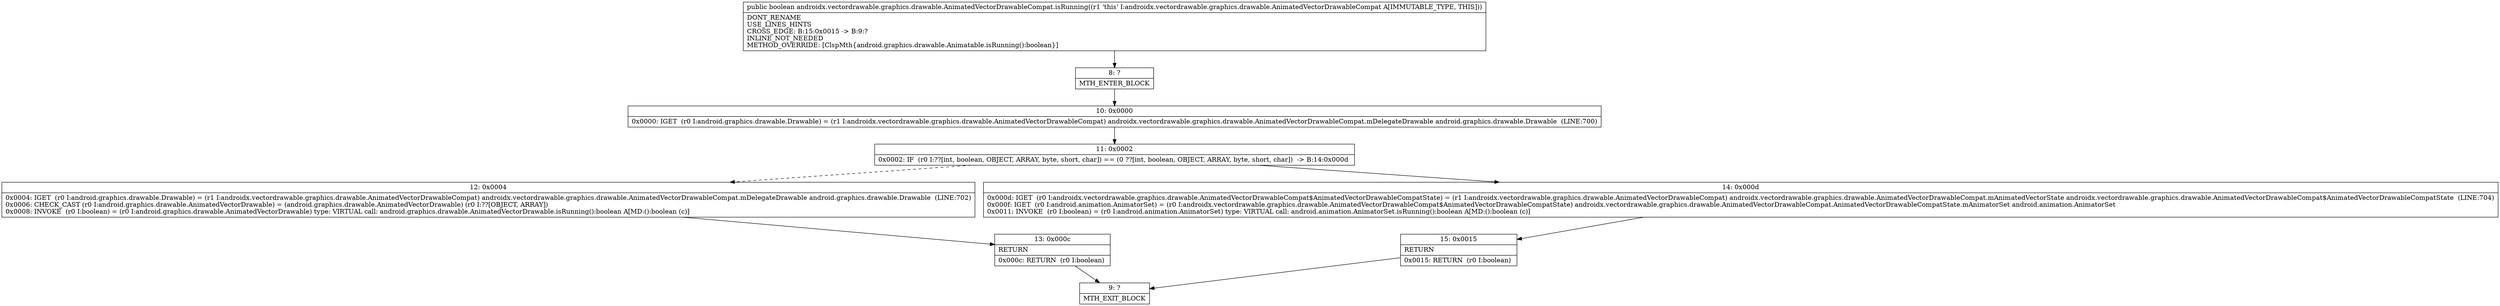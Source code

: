digraph "CFG forandroidx.vectordrawable.graphics.drawable.AnimatedVectorDrawableCompat.isRunning()Z" {
Node_8 [shape=record,label="{8\:\ ?|MTH_ENTER_BLOCK\l}"];
Node_10 [shape=record,label="{10\:\ 0x0000|0x0000: IGET  (r0 I:android.graphics.drawable.Drawable) = (r1 I:androidx.vectordrawable.graphics.drawable.AnimatedVectorDrawableCompat) androidx.vectordrawable.graphics.drawable.AnimatedVectorDrawableCompat.mDelegateDrawable android.graphics.drawable.Drawable  (LINE:700)\l}"];
Node_11 [shape=record,label="{11\:\ 0x0002|0x0002: IF  (r0 I:??[int, boolean, OBJECT, ARRAY, byte, short, char]) == (0 ??[int, boolean, OBJECT, ARRAY, byte, short, char])  \-\> B:14:0x000d \l}"];
Node_12 [shape=record,label="{12\:\ 0x0004|0x0004: IGET  (r0 I:android.graphics.drawable.Drawable) = (r1 I:androidx.vectordrawable.graphics.drawable.AnimatedVectorDrawableCompat) androidx.vectordrawable.graphics.drawable.AnimatedVectorDrawableCompat.mDelegateDrawable android.graphics.drawable.Drawable  (LINE:702)\l0x0006: CHECK_CAST (r0 I:android.graphics.drawable.AnimatedVectorDrawable) = (android.graphics.drawable.AnimatedVectorDrawable) (r0 I:??[OBJECT, ARRAY]) \l0x0008: INVOKE  (r0 I:boolean) = (r0 I:android.graphics.drawable.AnimatedVectorDrawable) type: VIRTUAL call: android.graphics.drawable.AnimatedVectorDrawable.isRunning():boolean A[MD:():boolean (c)]\l}"];
Node_13 [shape=record,label="{13\:\ 0x000c|RETURN\l|0x000c: RETURN  (r0 I:boolean) \l}"];
Node_9 [shape=record,label="{9\:\ ?|MTH_EXIT_BLOCK\l}"];
Node_14 [shape=record,label="{14\:\ 0x000d|0x000d: IGET  (r0 I:androidx.vectordrawable.graphics.drawable.AnimatedVectorDrawableCompat$AnimatedVectorDrawableCompatState) = (r1 I:androidx.vectordrawable.graphics.drawable.AnimatedVectorDrawableCompat) androidx.vectordrawable.graphics.drawable.AnimatedVectorDrawableCompat.mAnimatedVectorState androidx.vectordrawable.graphics.drawable.AnimatedVectorDrawableCompat$AnimatedVectorDrawableCompatState  (LINE:704)\l0x000f: IGET  (r0 I:android.animation.AnimatorSet) = (r0 I:androidx.vectordrawable.graphics.drawable.AnimatedVectorDrawableCompat$AnimatedVectorDrawableCompatState) androidx.vectordrawable.graphics.drawable.AnimatedVectorDrawableCompat.AnimatedVectorDrawableCompatState.mAnimatorSet android.animation.AnimatorSet \l0x0011: INVOKE  (r0 I:boolean) = (r0 I:android.animation.AnimatorSet) type: VIRTUAL call: android.animation.AnimatorSet.isRunning():boolean A[MD:():boolean (c)]\l}"];
Node_15 [shape=record,label="{15\:\ 0x0015|RETURN\l|0x0015: RETURN  (r0 I:boolean) \l}"];
MethodNode[shape=record,label="{public boolean androidx.vectordrawable.graphics.drawable.AnimatedVectorDrawableCompat.isRunning((r1 'this' I:androidx.vectordrawable.graphics.drawable.AnimatedVectorDrawableCompat A[IMMUTABLE_TYPE, THIS]))  | DONT_RENAME\lUSE_LINES_HINTS\lCROSS_EDGE: B:15:0x0015 \-\> B:9:?\lINLINE_NOT_NEEDED\lMETHOD_OVERRIDE: [ClspMth\{android.graphics.drawable.Animatable.isRunning():boolean\}]\l}"];
MethodNode -> Node_8;Node_8 -> Node_10;
Node_10 -> Node_11;
Node_11 -> Node_12[style=dashed];
Node_11 -> Node_14;
Node_12 -> Node_13;
Node_13 -> Node_9;
Node_14 -> Node_15;
Node_15 -> Node_9;
}

